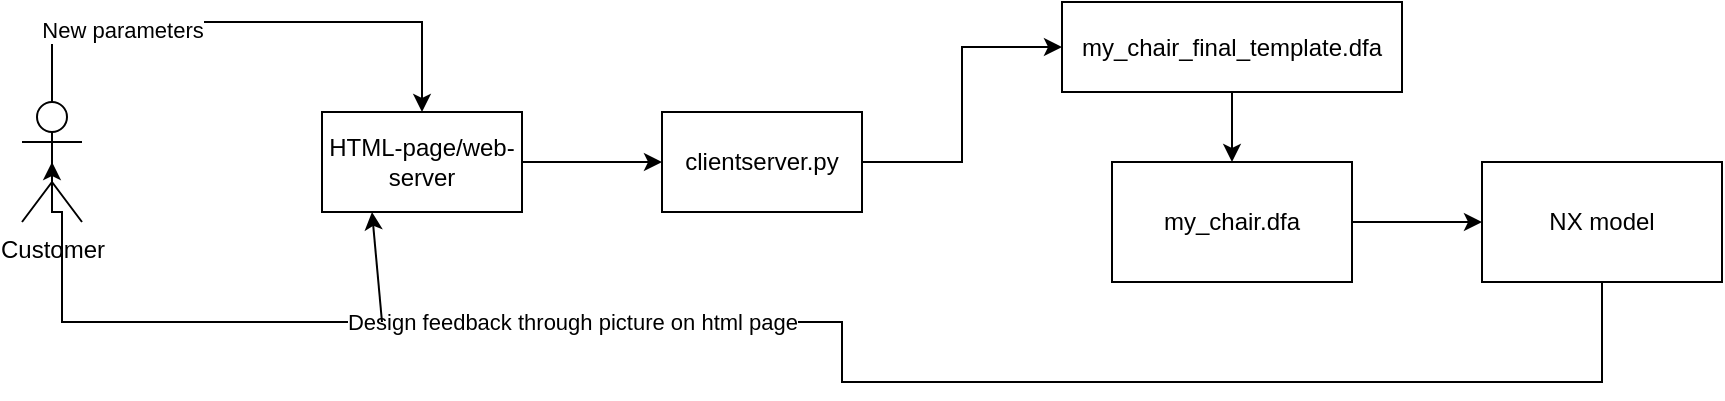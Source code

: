 <mxfile version="14.4.3" type="github">
  <diagram id="prtHgNgQTEPvFCAcTncT" name="Page-1">
    <mxGraphModel dx="2012" dy="614" grid="1" gridSize="10" guides="1" tooltips="1" connect="1" arrows="1" fold="1" page="1" pageScale="1" pageWidth="827" pageHeight="1169" math="0" shadow="0">
      <root>
        <mxCell id="0" />
        <mxCell id="1" parent="0" />
        <mxCell id="nbLtDnBYHdvGBGEn6Fkl-6" style="edgeStyle=orthogonalEdgeStyle;rounded=0;orthogonalLoop=1;jettySize=auto;html=1;" edge="1" parent="1" source="nbLtDnBYHdvGBGEn6Fkl-1" target="nbLtDnBYHdvGBGEn6Fkl-5">
          <mxGeometry relative="1" as="geometry" />
        </mxCell>
        <mxCell id="nbLtDnBYHdvGBGEn6Fkl-1" value="HTML-page/web-server" style="rounded=0;whiteSpace=wrap;html=1;" vertex="1" parent="1">
          <mxGeometry x="110" y="255" width="100" height="50" as="geometry" />
        </mxCell>
        <mxCell id="nbLtDnBYHdvGBGEn6Fkl-4" style="edgeStyle=orthogonalEdgeStyle;rounded=0;orthogonalLoop=1;jettySize=auto;html=1;entryX=0.5;entryY=0;entryDx=0;entryDy=0;" edge="1" parent="1" source="nbLtDnBYHdvGBGEn6Fkl-2" target="nbLtDnBYHdvGBGEn6Fkl-1">
          <mxGeometry relative="1" as="geometry">
            <mxPoint x="50" y="280" as="targetPoint" />
            <Array as="points">
              <mxPoint x="-25" y="210" />
              <mxPoint x="160" y="210" />
            </Array>
          </mxGeometry>
        </mxCell>
        <mxCell id="nbLtDnBYHdvGBGEn6Fkl-16" value="New parameters" style="edgeLabel;html=1;align=center;verticalAlign=middle;resizable=0;points=[];" vertex="1" connectable="0" parent="nbLtDnBYHdvGBGEn6Fkl-4">
          <mxGeometry x="-0.445" y="-4" relative="1" as="geometry">
            <mxPoint as="offset" />
          </mxGeometry>
        </mxCell>
        <mxCell id="nbLtDnBYHdvGBGEn6Fkl-2" value="Customer" style="shape=umlActor;verticalLabelPosition=bottom;verticalAlign=top;html=1;outlineConnect=0;" vertex="1" parent="1">
          <mxGeometry x="-40" y="250" width="30" height="60" as="geometry" />
        </mxCell>
        <mxCell id="nbLtDnBYHdvGBGEn6Fkl-8" style="edgeStyle=orthogonalEdgeStyle;rounded=0;orthogonalLoop=1;jettySize=auto;html=1;entryX=0;entryY=0.5;entryDx=0;entryDy=0;" edge="1" parent="1" source="nbLtDnBYHdvGBGEn6Fkl-5" target="nbLtDnBYHdvGBGEn6Fkl-7">
          <mxGeometry relative="1" as="geometry" />
        </mxCell>
        <mxCell id="nbLtDnBYHdvGBGEn6Fkl-5" value="clientserver.py" style="rounded=0;whiteSpace=wrap;html=1;" vertex="1" parent="1">
          <mxGeometry x="280" y="255" width="100" height="50" as="geometry" />
        </mxCell>
        <mxCell id="nbLtDnBYHdvGBGEn6Fkl-10" style="edgeStyle=orthogonalEdgeStyle;rounded=0;orthogonalLoop=1;jettySize=auto;html=1;" edge="1" parent="1" source="nbLtDnBYHdvGBGEn6Fkl-7" target="nbLtDnBYHdvGBGEn6Fkl-9">
          <mxGeometry relative="1" as="geometry" />
        </mxCell>
        <mxCell id="nbLtDnBYHdvGBGEn6Fkl-7" value="my_chair_final_template.dfa" style="rounded=0;whiteSpace=wrap;html=1;" vertex="1" parent="1">
          <mxGeometry x="480" y="200" width="170" height="45" as="geometry" />
        </mxCell>
        <mxCell id="nbLtDnBYHdvGBGEn6Fkl-12" style="edgeStyle=orthogonalEdgeStyle;rounded=0;orthogonalLoop=1;jettySize=auto;html=1;" edge="1" parent="1" source="nbLtDnBYHdvGBGEn6Fkl-9" target="nbLtDnBYHdvGBGEn6Fkl-11">
          <mxGeometry relative="1" as="geometry" />
        </mxCell>
        <mxCell id="nbLtDnBYHdvGBGEn6Fkl-9" value="my_chair.dfa" style="rounded=0;whiteSpace=wrap;html=1;" vertex="1" parent="1">
          <mxGeometry x="505" y="280" width="120" height="60" as="geometry" />
        </mxCell>
        <mxCell id="nbLtDnBYHdvGBGEn6Fkl-17" style="edgeStyle=orthogonalEdgeStyle;rounded=0;orthogonalLoop=1;jettySize=auto;html=1;entryX=0.5;entryY=0.5;entryDx=0;entryDy=0;entryPerimeter=0;" edge="1" parent="1" source="nbLtDnBYHdvGBGEn6Fkl-11" target="nbLtDnBYHdvGBGEn6Fkl-2">
          <mxGeometry relative="1" as="geometry">
            <mxPoint x="50" y="330" as="targetPoint" />
            <Array as="points">
              <mxPoint x="750" y="390" />
              <mxPoint x="370" y="390" />
              <mxPoint x="370" y="360" />
              <mxPoint x="-20" y="360" />
              <mxPoint x="-20" y="305" />
              <mxPoint x="-25" y="305" />
            </Array>
          </mxGeometry>
        </mxCell>
        <mxCell id="nbLtDnBYHdvGBGEn6Fkl-18" value="Design feedback through picture on html page" style="edgeLabel;html=1;align=center;verticalAlign=middle;resizable=0;points=[];" vertex="1" connectable="0" parent="nbLtDnBYHdvGBGEn6Fkl-17">
          <mxGeometry x="0.273" relative="1" as="geometry">
            <mxPoint as="offset" />
          </mxGeometry>
        </mxCell>
        <mxCell id="nbLtDnBYHdvGBGEn6Fkl-11" value="NX model" style="rounded=0;whiteSpace=wrap;html=1;" vertex="1" parent="1">
          <mxGeometry x="690" y="280" width="120" height="60" as="geometry" />
        </mxCell>
        <mxCell id="nbLtDnBYHdvGBGEn6Fkl-19" value="" style="endArrow=classic;html=1;entryX=0.25;entryY=1;entryDx=0;entryDy=0;" edge="1" parent="1" target="nbLtDnBYHdvGBGEn6Fkl-1">
          <mxGeometry width="50" height="50" relative="1" as="geometry">
            <mxPoint x="140" y="360" as="sourcePoint" />
            <mxPoint x="410" y="260" as="targetPoint" />
          </mxGeometry>
        </mxCell>
      </root>
    </mxGraphModel>
  </diagram>
</mxfile>
